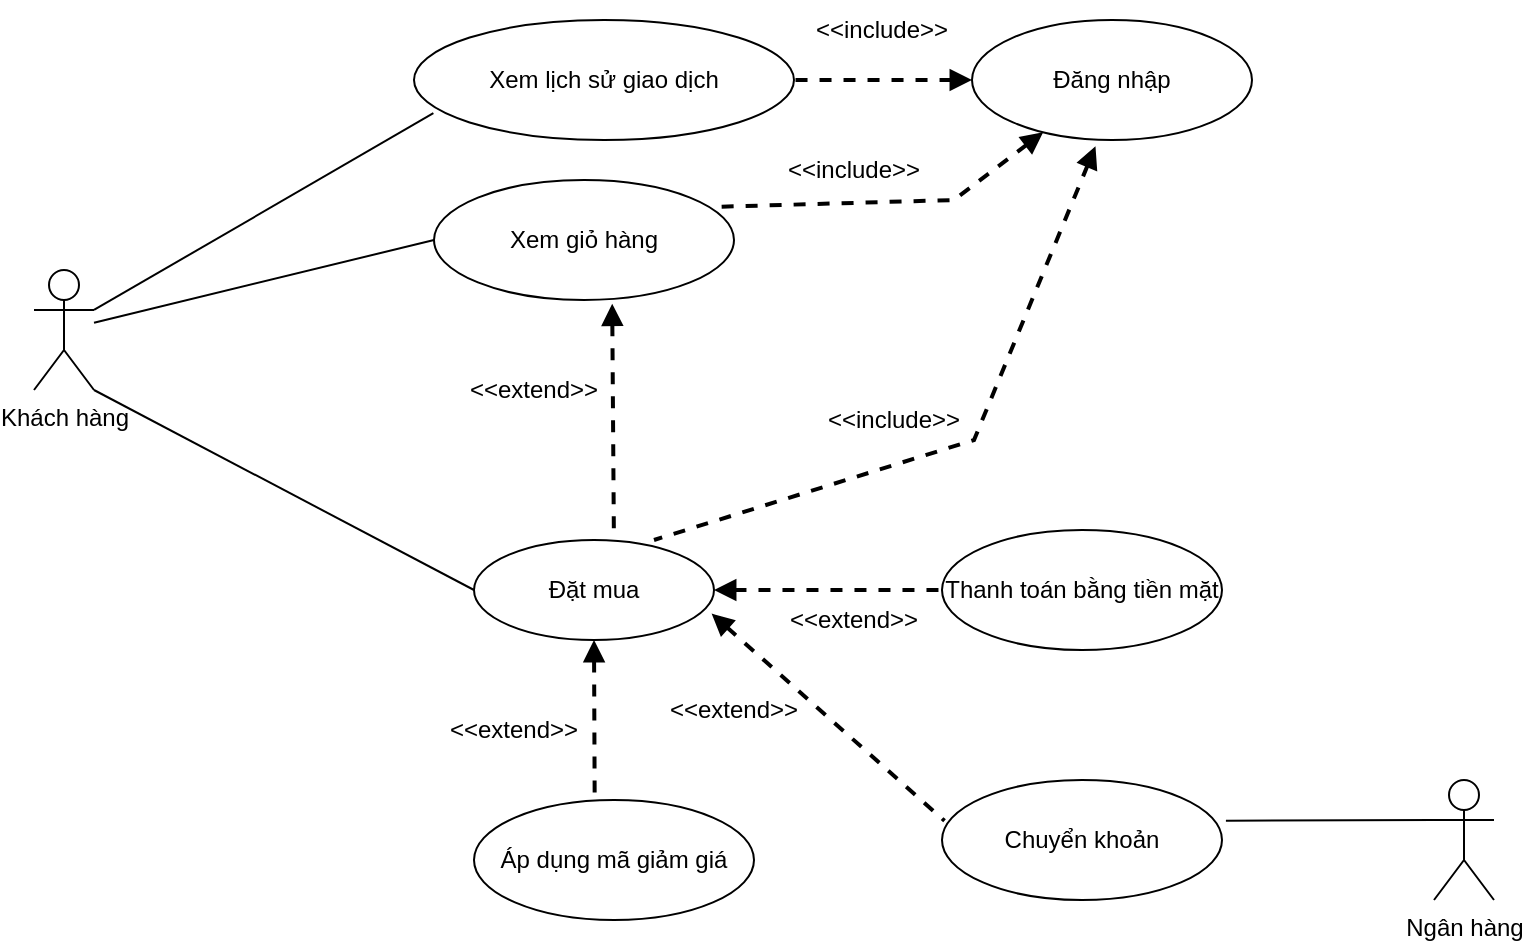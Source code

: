 <mxfile>
    <diagram id="zs47w7YOmcHElt48giT3" name="Trang-1">
        <mxGraphModel dx="1012" dy="563" grid="1" gridSize="10" guides="1" tooltips="1" connect="1" arrows="1" fold="1" page="1" pageScale="1" pageWidth="827" pageHeight="1169" math="0" shadow="0">
            <root>
                <mxCell id="0"/>
                <mxCell id="1" parent="0"/>
                <mxCell id="Su5TnyIveR3rq7EdfpBd-1" value="Khách hàng" style="shape=umlActor;verticalLabelPosition=bottom;verticalAlign=top;html=1;outlineConnect=0;" parent="1" vertex="1">
                    <mxGeometry x="20" y="185" width="30" height="60" as="geometry"/>
                </mxCell>
                <mxCell id="Su5TnyIveR3rq7EdfpBd-2" value="Xem lịch sử giao dịch" style="ellipse;whiteSpace=wrap;html=1;" parent="1" vertex="1">
                    <mxGeometry x="210" y="60" width="190" height="60" as="geometry"/>
                </mxCell>
                <mxCell id="Su5TnyIveR3rq7EdfpBd-3" value="Xem giỏ hàng" style="ellipse;whiteSpace=wrap;html=1;" parent="1" vertex="1">
                    <mxGeometry x="220" y="140" width="150" height="60" as="geometry"/>
                </mxCell>
                <mxCell id="Su5TnyIveR3rq7EdfpBd-4" value="Đặt mua" style="ellipse;whiteSpace=wrap;html=1;" parent="1" vertex="1">
                    <mxGeometry x="240" y="320" width="120" height="50" as="geometry"/>
                </mxCell>
                <mxCell id="Su5TnyIveR3rq7EdfpBd-9" value="Đăng nhập" style="ellipse;whiteSpace=wrap;html=1;" parent="1" vertex="1">
                    <mxGeometry x="489" y="60" width="140" height="60" as="geometry"/>
                </mxCell>
                <mxCell id="Su5TnyIveR3rq7EdfpBd-10" value="Thanh toán bằng tiền mặt" style="ellipse;whiteSpace=wrap;html=1;" parent="1" vertex="1">
                    <mxGeometry x="474" y="315" width="140" height="60" as="geometry"/>
                </mxCell>
                <mxCell id="Su5TnyIveR3rq7EdfpBd-14" value="Ngân hàng" style="shape=umlActor;verticalLabelPosition=bottom;verticalAlign=top;html=1;outlineConnect=0;" parent="1" vertex="1">
                    <mxGeometry x="720" y="440" width="30" height="60" as="geometry"/>
                </mxCell>
                <mxCell id="Su5TnyIveR3rq7EdfpBd-15" value="" style="endArrow=none;html=1;rounded=0;entryX=0.051;entryY=0.777;entryDx=0;entryDy=0;entryPerimeter=0;exitX=1;exitY=0.333;exitDx=0;exitDy=0;exitPerimeter=0;" parent="1" source="Su5TnyIveR3rq7EdfpBd-1" target="Su5TnyIveR3rq7EdfpBd-2" edge="1">
                    <mxGeometry width="50" height="50" relative="1" as="geometry">
                        <mxPoint x="110" y="180" as="sourcePoint"/>
                        <mxPoint x="160" y="130" as="targetPoint"/>
                    </mxGeometry>
                </mxCell>
                <mxCell id="Su5TnyIveR3rq7EdfpBd-16" value="" style="endArrow=none;html=1;rounded=0;entryX=0;entryY=0.5;entryDx=0;entryDy=0;" parent="1" source="Su5TnyIveR3rq7EdfpBd-1" target="Su5TnyIveR3rq7EdfpBd-3" edge="1">
                    <mxGeometry width="50" height="50" relative="1" as="geometry">
                        <mxPoint x="100" y="250" as="sourcePoint"/>
                        <mxPoint x="150" y="200" as="targetPoint"/>
                    </mxGeometry>
                </mxCell>
                <mxCell id="Su5TnyIveR3rq7EdfpBd-18" value="" style="endArrow=none;dashed=1;html=1;strokeWidth=2;rounded=0;startArrow=block;startFill=1;entryX=0.952;entryY=0.223;entryDx=0;entryDy=0;entryPerimeter=0;" parent="1" source="Su5TnyIveR3rq7EdfpBd-9" target="Su5TnyIveR3rq7EdfpBd-3" edge="1">
                    <mxGeometry width="50" height="50" relative="1" as="geometry">
                        <mxPoint x="440" y="200" as="sourcePoint"/>
                        <mxPoint x="440" y="270" as="targetPoint"/>
                        <Array as="points">
                            <mxPoint x="480" y="150"/>
                        </Array>
                    </mxGeometry>
                </mxCell>
                <mxCell id="Su5TnyIveR3rq7EdfpBd-22" value="" style="endArrow=none;dashed=1;html=1;strokeWidth=2;rounded=0;startArrow=block;startFill=1;exitX=0;exitY=0.5;exitDx=0;exitDy=0;entryX=1;entryY=0.5;entryDx=0;entryDy=0;" parent="1" source="Su5TnyIveR3rq7EdfpBd-9" target="Su5TnyIveR3rq7EdfpBd-2" edge="1">
                    <mxGeometry width="50" height="50" relative="1" as="geometry">
                        <mxPoint x="260.0" y="30.0" as="sourcePoint"/>
                        <mxPoint x="420" y="80" as="targetPoint"/>
                    </mxGeometry>
                </mxCell>
                <mxCell id="Su5TnyIveR3rq7EdfpBd-23" value="" style="endArrow=none;dashed=1;html=1;strokeWidth=2;rounded=0;startArrow=block;startFill=1;exitX=1;exitY=0.5;exitDx=0;exitDy=0;entryX=0;entryY=0.5;entryDx=0;entryDy=0;" parent="1" source="Su5TnyIveR3rq7EdfpBd-4" target="Su5TnyIveR3rq7EdfpBd-10" edge="1">
                    <mxGeometry width="50" height="50" relative="1" as="geometry">
                        <mxPoint x="400" y="350" as="sourcePoint"/>
                        <mxPoint x="470" y="340" as="targetPoint"/>
                    </mxGeometry>
                </mxCell>
                <mxCell id="Su5TnyIveR3rq7EdfpBd-34" value="" style="endArrow=none;html=1;rounded=0;exitX=0;exitY=0.333;exitDx=0;exitDy=0;exitPerimeter=0;entryX=1.014;entryY=0.34;entryDx=0;entryDy=0;entryPerimeter=0;" parent="1" source="Su5TnyIveR3rq7EdfpBd-14" target="2" edge="1">
                    <mxGeometry width="50" height="50" relative="1" as="geometry">
                        <mxPoint x="390" y="420" as="sourcePoint"/>
                        <mxPoint x="663.76" y="400.2" as="targetPoint"/>
                    </mxGeometry>
                </mxCell>
                <mxCell id="Su5TnyIveR3rq7EdfpBd-43" value="&amp;lt;&amp;lt;include&amp;gt;&amp;gt;" style="text;html=1;align=center;verticalAlign=middle;whiteSpace=wrap;rounded=0;" parent="1" vertex="1">
                    <mxGeometry x="400" y="120" width="60" height="30" as="geometry"/>
                </mxCell>
                <mxCell id="Su5TnyIveR3rq7EdfpBd-44" value="&amp;lt;&amp;lt;include&amp;gt;&amp;gt;" style="text;html=1;align=center;verticalAlign=middle;whiteSpace=wrap;rounded=0;" parent="1" vertex="1">
                    <mxGeometry x="414" y="50" width="60" height="30" as="geometry"/>
                </mxCell>
                <mxCell id="Su5TnyIveR3rq7EdfpBd-46" value="" style="endArrow=none;dashed=1;html=1;strokeWidth=2;rounded=0;startArrow=block;startFill=1;entryX=0.583;entryY=0;entryDx=0;entryDy=0;entryPerimeter=0;exitX=0.594;exitY=1.031;exitDx=0;exitDy=0;exitPerimeter=0;" parent="1" source="Su5TnyIveR3rq7EdfpBd-3" target="Su5TnyIveR3rq7EdfpBd-4" edge="1">
                    <mxGeometry width="50" height="50" relative="1" as="geometry">
                        <mxPoint x="390" y="214.59" as="sourcePoint"/>
                        <mxPoint x="276.1" y="310.0" as="targetPoint"/>
                    </mxGeometry>
                </mxCell>
                <mxCell id="Su5TnyIveR3rq7EdfpBd-47" value="&amp;lt;&amp;lt;extend&amp;gt;&amp;gt;" style="text;html=1;align=center;verticalAlign=middle;whiteSpace=wrap;rounded=0;" parent="1" vertex="1">
                    <mxGeometry x="240" y="230" width="60" height="30" as="geometry"/>
                </mxCell>
                <mxCell id="Su5TnyIveR3rq7EdfpBd-50" value="&amp;lt;&amp;lt;extend&amp;gt;&amp;gt;" style="text;html=1;align=center;verticalAlign=middle;whiteSpace=wrap;rounded=0;" parent="1" vertex="1">
                    <mxGeometry x="400" y="345" width="60" height="30" as="geometry"/>
                </mxCell>
                <mxCell id="Su5TnyIveR3rq7EdfpBd-54" style="edgeStyle=orthogonalEdgeStyle;rounded=0;orthogonalLoop=1;jettySize=auto;html=1;exitX=0.5;exitY=1;exitDx=0;exitDy=0;" parent="1" edge="1">
                    <mxGeometry relative="1" as="geometry">
                        <mxPoint x="399" y="300" as="sourcePoint"/>
                        <mxPoint x="399" y="300" as="targetPoint"/>
                    </mxGeometry>
                </mxCell>
                <mxCell id="TXUgpRrwEQOs5Qdk0eYZ-2" value="" style="endArrow=none;html=1;rounded=0;exitX=1;exitY=1;exitDx=0;exitDy=0;exitPerimeter=0;entryX=0;entryY=0.5;entryDx=0;entryDy=0;" parent="1" source="Su5TnyIveR3rq7EdfpBd-1" target="Su5TnyIveR3rq7EdfpBd-4" edge="1">
                    <mxGeometry width="50" height="50" relative="1" as="geometry">
                        <mxPoint x="390" y="320" as="sourcePoint"/>
                        <mxPoint x="440" y="270" as="targetPoint"/>
                    </mxGeometry>
                </mxCell>
                <mxCell id="2" value="Chuyển khoản" style="ellipse;whiteSpace=wrap;html=1;" parent="1" vertex="1">
                    <mxGeometry x="474" y="440" width="140" height="60" as="geometry"/>
                </mxCell>
                <mxCell id="3" value="" style="endArrow=none;dashed=1;html=1;strokeWidth=2;rounded=0;startArrow=block;startFill=1;entryX=0.009;entryY=0.34;entryDx=0;entryDy=0;entryPerimeter=0;exitX=0.99;exitY=0.736;exitDx=0;exitDy=0;exitPerimeter=0;" parent="1" source="Su5TnyIveR3rq7EdfpBd-4" target="2" edge="1">
                    <mxGeometry width="50" height="50" relative="1" as="geometry">
                        <mxPoint x="368" y="345" as="sourcePoint"/>
                        <mxPoint x="450" y="310" as="targetPoint"/>
                    </mxGeometry>
                </mxCell>
                <mxCell id="4" value="&amp;lt;&amp;lt;extend&amp;gt;&amp;gt;" style="text;html=1;align=center;verticalAlign=middle;whiteSpace=wrap;rounded=0;" parent="1" vertex="1">
                    <mxGeometry x="340" y="390" width="60" height="30" as="geometry"/>
                </mxCell>
                <mxCell id="5" value="Áp dụng mã giảm giá" style="ellipse;whiteSpace=wrap;html=1;" parent="1" vertex="1">
                    <mxGeometry x="240" y="450" width="140" height="60" as="geometry"/>
                </mxCell>
                <mxCell id="6" value="" style="endArrow=none;dashed=1;html=1;strokeWidth=2;rounded=0;startArrow=block;startFill=1;entryX=0.431;entryY=-0.007;entryDx=0;entryDy=0;entryPerimeter=0;exitX=0.5;exitY=1;exitDx=0;exitDy=0;" parent="1" source="Su5TnyIveR3rq7EdfpBd-4" target="5" edge="1">
                    <mxGeometry width="50" height="50" relative="1" as="geometry">
                        <mxPoint x="288" y="383.5" as="sourcePoint"/>
                        <mxPoint x="370" y="416.5" as="targetPoint"/>
                    </mxGeometry>
                </mxCell>
                <mxCell id="7" value="&amp;lt;&amp;lt;extend&amp;gt;&amp;gt;" style="text;html=1;align=center;verticalAlign=middle;whiteSpace=wrap;rounded=0;" parent="1" vertex="1">
                    <mxGeometry x="230" y="400" width="60" height="30" as="geometry"/>
                </mxCell>
                <mxCell id="8" value="" style="endArrow=none;dashed=1;html=1;strokeWidth=2;rounded=0;startArrow=block;startFill=1;exitX=0.441;exitY=1.053;exitDx=0;exitDy=0;entryX=0.75;entryY=0;entryDx=0;entryDy=0;entryPerimeter=0;exitPerimeter=0;" parent="1" source="Su5TnyIveR3rq7EdfpBd-9" target="Su5TnyIveR3rq7EdfpBd-4" edge="1">
                    <mxGeometry width="50" height="50" relative="1" as="geometry">
                        <mxPoint x="499" y="100" as="sourcePoint"/>
                        <mxPoint x="410" y="100" as="targetPoint"/>
                        <Array as="points">
                            <mxPoint x="490" y="270"/>
                        </Array>
                    </mxGeometry>
                </mxCell>
                <mxCell id="9" value="&amp;lt;&amp;lt;include&amp;gt;&amp;gt;" style="text;html=1;align=center;verticalAlign=middle;whiteSpace=wrap;rounded=0;" parent="1" vertex="1">
                    <mxGeometry x="420" y="245" width="60" height="30" as="geometry"/>
                </mxCell>
            </root>
        </mxGraphModel>
    </diagram>
</mxfile>